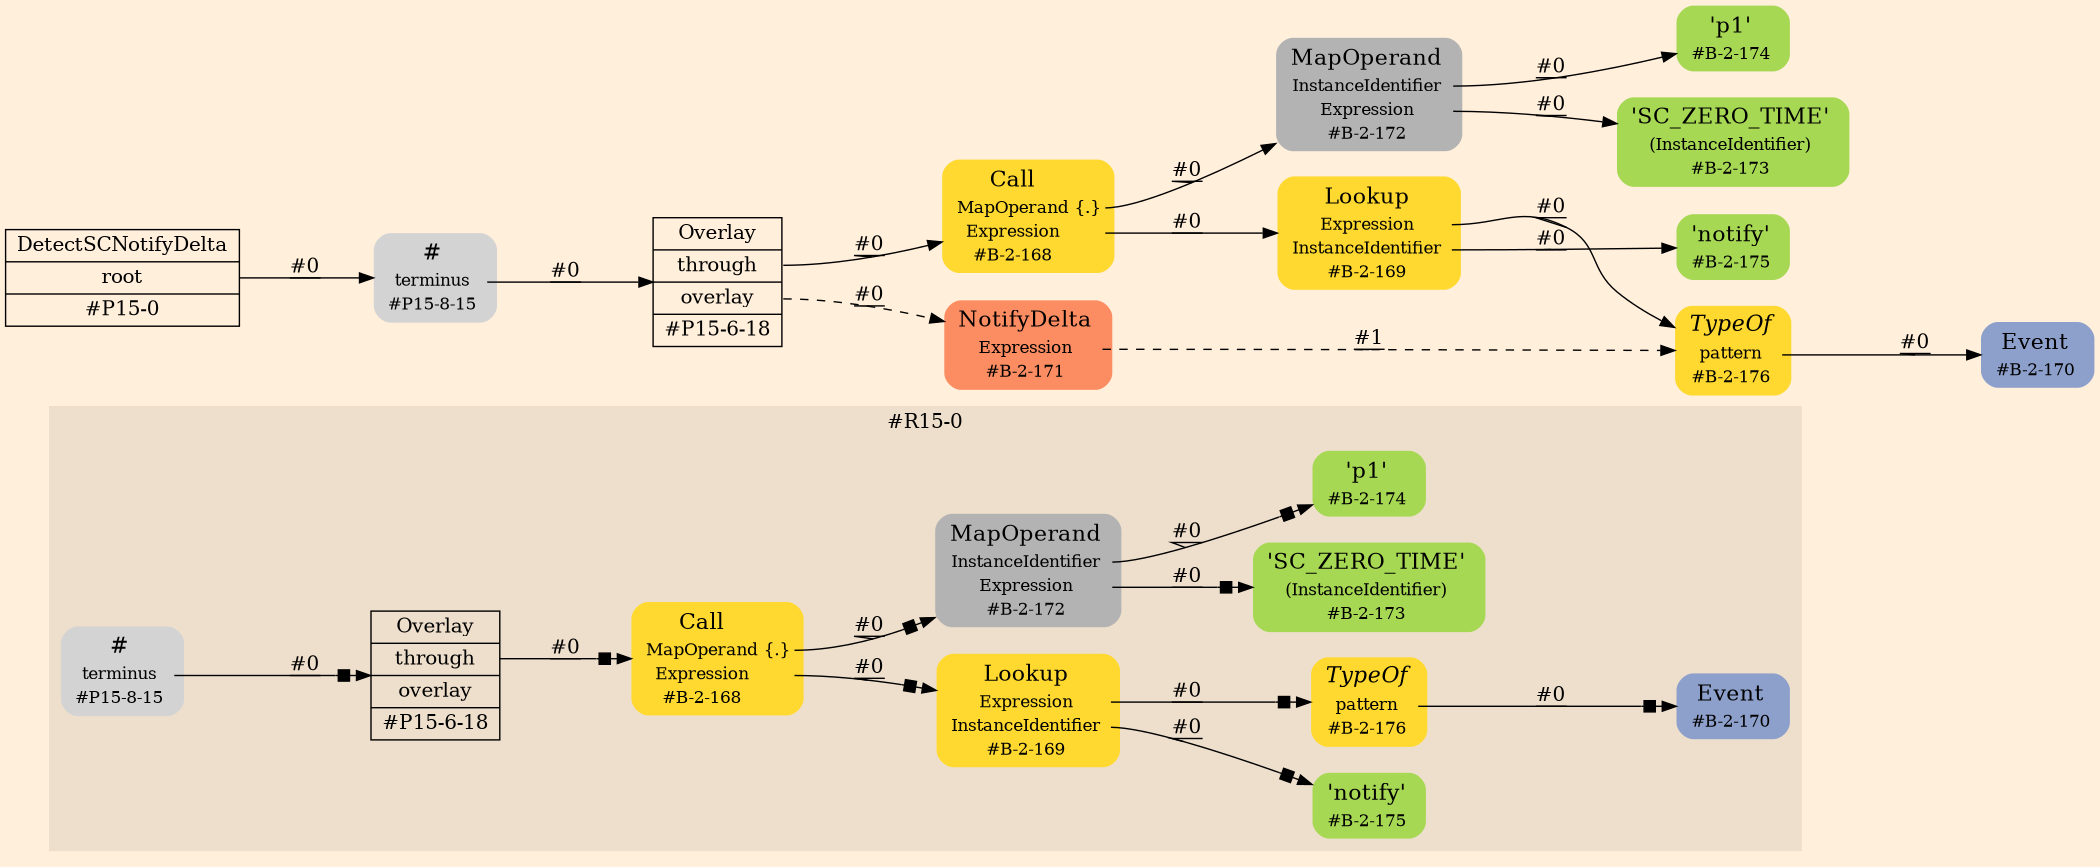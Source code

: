 digraph Inferno {
graph [
    rankdir = "LR"
    ranksep = 1.0
    size = "14,20"
    bgcolor = antiquewhite1
    color = black
    fontcolor = black
];
node [
];

// -------------------- figure #R15-0 --------------------
subgraph "cluster#R15-0" {
    label = "#R15-0"
    style = "filled"
    color = antiquewhite2
    "#R15-0 / #B-2-174" [
        shape = "plaintext"
        fillcolor = "/set28/5"
        label = <<TABLE BORDER="0" CELLBORDER="0" CELLSPACING="0">
         <TR><TD><FONT POINT-SIZE="16.0">'p1'</FONT></TD><TD></TD></TR>
         <TR><TD>#B-2-174</TD><TD PORT="port0"></TD></TR>
        </TABLE>>
        style = "rounded,filled"
        fontsize = "12"
    ];
    
    "#R15-0 / #B-2-172" [
        shape = "plaintext"
        fillcolor = "/set28/8"
        label = <<TABLE BORDER="0" CELLBORDER="0" CELLSPACING="0">
         <TR><TD><FONT POINT-SIZE="16.0">MapOperand</FONT></TD><TD></TD></TR>
         <TR><TD>InstanceIdentifier</TD><TD PORT="port0"></TD></TR>
         <TR><TD>Expression</TD><TD PORT="port1"></TD></TR>
         <TR><TD>#B-2-172</TD><TD PORT="port2"></TD></TR>
        </TABLE>>
        style = "rounded,filled"
        fontsize = "12"
    ];
    
    "#R15-0 / #B-2-175" [
        shape = "plaintext"
        fillcolor = "/set28/5"
        label = <<TABLE BORDER="0" CELLBORDER="0" CELLSPACING="0">
         <TR><TD><FONT POINT-SIZE="16.0">'notify'</FONT></TD><TD></TD></TR>
         <TR><TD>#B-2-175</TD><TD PORT="port0"></TD></TR>
        </TABLE>>
        style = "rounded,filled"
        fontsize = "12"
    ];
    
    "#R15-0 / #B-2-170" [
        shape = "plaintext"
        fillcolor = "/set28/3"
        label = <<TABLE BORDER="0" CELLBORDER="0" CELLSPACING="0">
         <TR><TD><FONT POINT-SIZE="16.0">Event</FONT></TD><TD></TD></TR>
         <TR><TD>#B-2-170</TD><TD PORT="port0"></TD></TR>
        </TABLE>>
        style = "rounded,filled"
        fontsize = "12"
    ];
    
    "#R15-0 / #P15-6-18" [
        shape = "record"
        fillcolor = antiquewhite2
        label = "<fixed> Overlay | <port0> through | <port1> overlay | <port2> #P15-6-18"
        style = "filled"
        fontsize = "14"
        color = black
        fontcolor = black
    ];
    
    "#R15-0 / #B-2-173" [
        shape = "plaintext"
        fillcolor = "/set28/5"
        label = <<TABLE BORDER="0" CELLBORDER="0" CELLSPACING="0">
         <TR><TD><FONT POINT-SIZE="16.0">'SC_ZERO_TIME'</FONT></TD><TD></TD></TR>
         <TR><TD>(InstanceIdentifier)</TD><TD PORT="port0"></TD></TR>
         <TR><TD>#B-2-173</TD><TD PORT="port1"></TD></TR>
        </TABLE>>
        style = "rounded,filled"
        fontsize = "12"
    ];
    
    "#R15-0 / #P15-8-15" [
        shape = "plaintext"
        label = <<TABLE BORDER="0" CELLBORDER="0" CELLSPACING="0">
         <TR><TD><FONT POINT-SIZE="16.0">#</FONT></TD><TD></TD></TR>
         <TR><TD>terminus</TD><TD PORT="port0"></TD></TR>
         <TR><TD>#P15-8-15</TD><TD PORT="port1"></TD></TR>
        </TABLE>>
        style = "rounded,filled"
        fontsize = "12"
    ];
    
    "#R15-0 / #B-2-176" [
        shape = "plaintext"
        fillcolor = "/set28/6"
        label = <<TABLE BORDER="0" CELLBORDER="0" CELLSPACING="0">
         <TR><TD><FONT POINT-SIZE="16.0"><I>TypeOf</I></FONT></TD><TD></TD></TR>
         <TR><TD>pattern</TD><TD PORT="port0"></TD></TR>
         <TR><TD>#B-2-176</TD><TD PORT="port1"></TD></TR>
        </TABLE>>
        style = "rounded,filled"
        fontsize = "12"
    ];
    
    "#R15-0 / #B-2-168" [
        shape = "plaintext"
        fillcolor = "/set28/6"
        label = <<TABLE BORDER="0" CELLBORDER="0" CELLSPACING="0">
         <TR><TD><FONT POINT-SIZE="16.0">Call</FONT></TD><TD></TD></TR>
         <TR><TD>MapOperand</TD><TD PORT="port0">{.}</TD></TR>
         <TR><TD>Expression</TD><TD PORT="port1"></TD></TR>
         <TR><TD>#B-2-168</TD><TD PORT="port2"></TD></TR>
        </TABLE>>
        style = "rounded,filled"
        fontsize = "12"
    ];
    
    "#R15-0 / #B-2-169" [
        shape = "plaintext"
        fillcolor = "/set28/6"
        label = <<TABLE BORDER="0" CELLBORDER="0" CELLSPACING="0">
         <TR><TD><FONT POINT-SIZE="16.0">Lookup</FONT></TD><TD></TD></TR>
         <TR><TD>Expression</TD><TD PORT="port0"></TD></TR>
         <TR><TD>InstanceIdentifier</TD><TD PORT="port1"></TD></TR>
         <TR><TD>#B-2-169</TD><TD PORT="port2"></TD></TR>
        </TABLE>>
        style = "rounded,filled"
        fontsize = "12"
    ];
    
}


// -------------------- transformation figure --------------------
"CR#P15-0" [
    shape = "record"
    fillcolor = antiquewhite1
    label = "<fixed> DetectSCNotifyDelta | <port0> root | <port1> #P15-0"
    style = "filled"
    fontsize = "14"
    color = black
    fontcolor = black
];

"#P15-8-15" [
    shape = "plaintext"
    label = <<TABLE BORDER="0" CELLBORDER="0" CELLSPACING="0">
     <TR><TD><FONT POINT-SIZE="16.0">#</FONT></TD><TD></TD></TR>
     <TR><TD>terminus</TD><TD PORT="port0"></TD></TR>
     <TR><TD>#P15-8-15</TD><TD PORT="port1"></TD></TR>
    </TABLE>>
    style = "rounded,filled"
    fontsize = "12"
];

"#P15-6-18" [
    shape = "record"
    fillcolor = antiquewhite1
    label = "<fixed> Overlay | <port0> through | <port1> overlay | <port2> #P15-6-18"
    style = "filled"
    fontsize = "14"
    color = black
    fontcolor = black
];

"#B-2-168" [
    shape = "plaintext"
    fillcolor = "/set28/6"
    label = <<TABLE BORDER="0" CELLBORDER="0" CELLSPACING="0">
     <TR><TD><FONT POINT-SIZE="16.0">Call</FONT></TD><TD></TD></TR>
     <TR><TD>MapOperand</TD><TD PORT="port0">{.}</TD></TR>
     <TR><TD>Expression</TD><TD PORT="port1"></TD></TR>
     <TR><TD>#B-2-168</TD><TD PORT="port2"></TD></TR>
    </TABLE>>
    style = "rounded,filled"
    fontsize = "12"
];

"#B-2-172" [
    shape = "plaintext"
    fillcolor = "/set28/8"
    label = <<TABLE BORDER="0" CELLBORDER="0" CELLSPACING="0">
     <TR><TD><FONT POINT-SIZE="16.0">MapOperand</FONT></TD><TD></TD></TR>
     <TR><TD>InstanceIdentifier</TD><TD PORT="port0"></TD></TR>
     <TR><TD>Expression</TD><TD PORT="port1"></TD></TR>
     <TR><TD>#B-2-172</TD><TD PORT="port2"></TD></TR>
    </TABLE>>
    style = "rounded,filled"
    fontsize = "12"
];

"#B-2-174" [
    shape = "plaintext"
    fillcolor = "/set28/5"
    label = <<TABLE BORDER="0" CELLBORDER="0" CELLSPACING="0">
     <TR><TD><FONT POINT-SIZE="16.0">'p1'</FONT></TD><TD></TD></TR>
     <TR><TD>#B-2-174</TD><TD PORT="port0"></TD></TR>
    </TABLE>>
    style = "rounded,filled"
    fontsize = "12"
];

"#B-2-173" [
    shape = "plaintext"
    fillcolor = "/set28/5"
    label = <<TABLE BORDER="0" CELLBORDER="0" CELLSPACING="0">
     <TR><TD><FONT POINT-SIZE="16.0">'SC_ZERO_TIME'</FONT></TD><TD></TD></TR>
     <TR><TD>(InstanceIdentifier)</TD><TD PORT="port0"></TD></TR>
     <TR><TD>#B-2-173</TD><TD PORT="port1"></TD></TR>
    </TABLE>>
    style = "rounded,filled"
    fontsize = "12"
];

"#B-2-169" [
    shape = "plaintext"
    fillcolor = "/set28/6"
    label = <<TABLE BORDER="0" CELLBORDER="0" CELLSPACING="0">
     <TR><TD><FONT POINT-SIZE="16.0">Lookup</FONT></TD><TD></TD></TR>
     <TR><TD>Expression</TD><TD PORT="port0"></TD></TR>
     <TR><TD>InstanceIdentifier</TD><TD PORT="port1"></TD></TR>
     <TR><TD>#B-2-169</TD><TD PORT="port2"></TD></TR>
    </TABLE>>
    style = "rounded,filled"
    fontsize = "12"
];

"#B-2-176" [
    shape = "plaintext"
    fillcolor = "/set28/6"
    label = <<TABLE BORDER="0" CELLBORDER="0" CELLSPACING="0">
     <TR><TD><FONT POINT-SIZE="16.0"><I>TypeOf</I></FONT></TD><TD></TD></TR>
     <TR><TD>pattern</TD><TD PORT="port0"></TD></TR>
     <TR><TD>#B-2-176</TD><TD PORT="port1"></TD></TR>
    </TABLE>>
    style = "rounded,filled"
    fontsize = "12"
];

"#B-2-170" [
    shape = "plaintext"
    fillcolor = "/set28/3"
    label = <<TABLE BORDER="0" CELLBORDER="0" CELLSPACING="0">
     <TR><TD><FONT POINT-SIZE="16.0">Event</FONT></TD><TD></TD></TR>
     <TR><TD>#B-2-170</TD><TD PORT="port0"></TD></TR>
    </TABLE>>
    style = "rounded,filled"
    fontsize = "12"
];

"#B-2-175" [
    shape = "plaintext"
    fillcolor = "/set28/5"
    label = <<TABLE BORDER="0" CELLBORDER="0" CELLSPACING="0">
     <TR><TD><FONT POINT-SIZE="16.0">'notify'</FONT></TD><TD></TD></TR>
     <TR><TD>#B-2-175</TD><TD PORT="port0"></TD></TR>
    </TABLE>>
    style = "rounded,filled"
    fontsize = "12"
];

"#B-2-171" [
    shape = "plaintext"
    fillcolor = "/set28/2"
    label = <<TABLE BORDER="0" CELLBORDER="0" CELLSPACING="0">
     <TR><TD><FONT POINT-SIZE="16.0">NotifyDelta</FONT></TD><TD></TD></TR>
     <TR><TD>Expression</TD><TD PORT="port0"></TD></TR>
     <TR><TD>#B-2-171</TD><TD PORT="port1"></TD></TR>
    </TABLE>>
    style = "rounded,filled"
    fontsize = "12"
];


// -------------------- links --------------------
// links for block CR#P15-0
"CR#P15-0":port0 -> "#P15-8-15" [
    style="solid"
    label = "#0"
    decorate = true
    color = black
    fontcolor = black
];

// links for block #P15-8-15
"#P15-8-15":port0 -> "#P15-6-18" [
    style="solid"
    label = "#0"
    decorate = true
    color = black
    fontcolor = black
];

// links for block #P15-6-18
"#P15-6-18":port0 -> "#B-2-168" [
    style="solid"
    label = "#0"
    decorate = true
    color = black
    fontcolor = black
];

"#P15-6-18":port1 -> "#B-2-171" [
    style="dashed"
    label = "#0"
    decorate = true
    color = black
    fontcolor = black
];

// links for block #B-2-168
"#B-2-168":port0 -> "#B-2-172" [
    style="solid"
    label = "#0"
    decorate = true
    color = black
    fontcolor = black
];

"#B-2-168":port1 -> "#B-2-169" [
    style="solid"
    label = "#0"
    decorate = true
    color = black
    fontcolor = black
];

// links for block #B-2-172
"#B-2-172":port0 -> "#B-2-174" [
    style="solid"
    label = "#0"
    decorate = true
    color = black
    fontcolor = black
];

"#B-2-172":port1 -> "#B-2-173" [
    style="solid"
    label = "#0"
    decorate = true
    color = black
    fontcolor = black
];

// links for block #B-2-174
// links for block #B-2-173
// links for block #B-2-169
"#B-2-169":port0 -> "#B-2-176" [
    style="solid"
    label = "#0"
    decorate = true
    color = black
    fontcolor = black
];

"#B-2-169":port1 -> "#B-2-175" [
    style="solid"
    label = "#0"
    decorate = true
    color = black
    fontcolor = black
];

// links for block #B-2-176
"#B-2-176":port0 -> "#B-2-170" [
    style="solid"
    label = "#0"
    decorate = true
    color = black
    fontcolor = black
];

// links for block #B-2-170
// links for block #B-2-175
// links for block #B-2-171
"#B-2-171":port0 -> "#B-2-176" [
    style="dashed"
    label = "#1"
    decorate = true
    color = black
    fontcolor = black
];

// links for block #R15-0 / #B-2-174
// links for block #R15-0 / #B-2-172
"#R15-0 / #B-2-172":port0 -> "#R15-0 / #B-2-174" [
    style="solid"
    arrowhead="normalnonebox"
    label = "#0"
    decorate = true
    color = black
    fontcolor = black
];

"#R15-0 / #B-2-172":port1 -> "#R15-0 / #B-2-173" [
    style="solid"
    arrowhead="normalnonebox"
    label = "#0"
    decorate = true
    color = black
    fontcolor = black
];

// links for block #R15-0 / #B-2-175
// links for block #R15-0 / #B-2-170
// links for block #R15-0 / #P15-6-18
"#R15-0 / #P15-6-18":port0 -> "#R15-0 / #B-2-168" [
    style="solid"
    arrowhead="normalnonebox"
    label = "#0"
    decorate = true
    color = black
    fontcolor = black
];

// links for block #R15-0 / #B-2-173
// links for block #R15-0 / #P15-8-15
"#R15-0 / #P15-8-15":port0 -> "#R15-0 / #P15-6-18" [
    style="solid"
    arrowhead="normalnonebox"
    label = "#0"
    decorate = true
    color = black
    fontcolor = black
];

// links for block #R15-0 / #B-2-176
"#R15-0 / #B-2-176":port0 -> "#R15-0 / #B-2-170" [
    style="solid"
    arrowhead="normalnonebox"
    label = "#0"
    decorate = true
    color = black
    fontcolor = black
];

// links for block #R15-0 / #B-2-168
"#R15-0 / #B-2-168":port0 -> "#R15-0 / #B-2-172" [
    style="solid"
    arrowhead="normalnonebox"
    label = "#0"
    decorate = true
    color = black
    fontcolor = black
];

"#R15-0 / #B-2-168":port1 -> "#R15-0 / #B-2-169" [
    style="solid"
    arrowhead="normalnonebox"
    label = "#0"
    decorate = true
    color = black
    fontcolor = black
];

// links for block #R15-0 / #B-2-169
"#R15-0 / #B-2-169":port0 -> "#R15-0 / #B-2-176" [
    style="solid"
    arrowhead="normalnonebox"
    label = "#0"
    decorate = true
    color = black
    fontcolor = black
];

"#R15-0 / #B-2-169":port1 -> "#R15-0 / #B-2-175" [
    style="solid"
    arrowhead="normalnonebox"
    label = "#0"
    decorate = true
    color = black
    fontcolor = black
];

}
